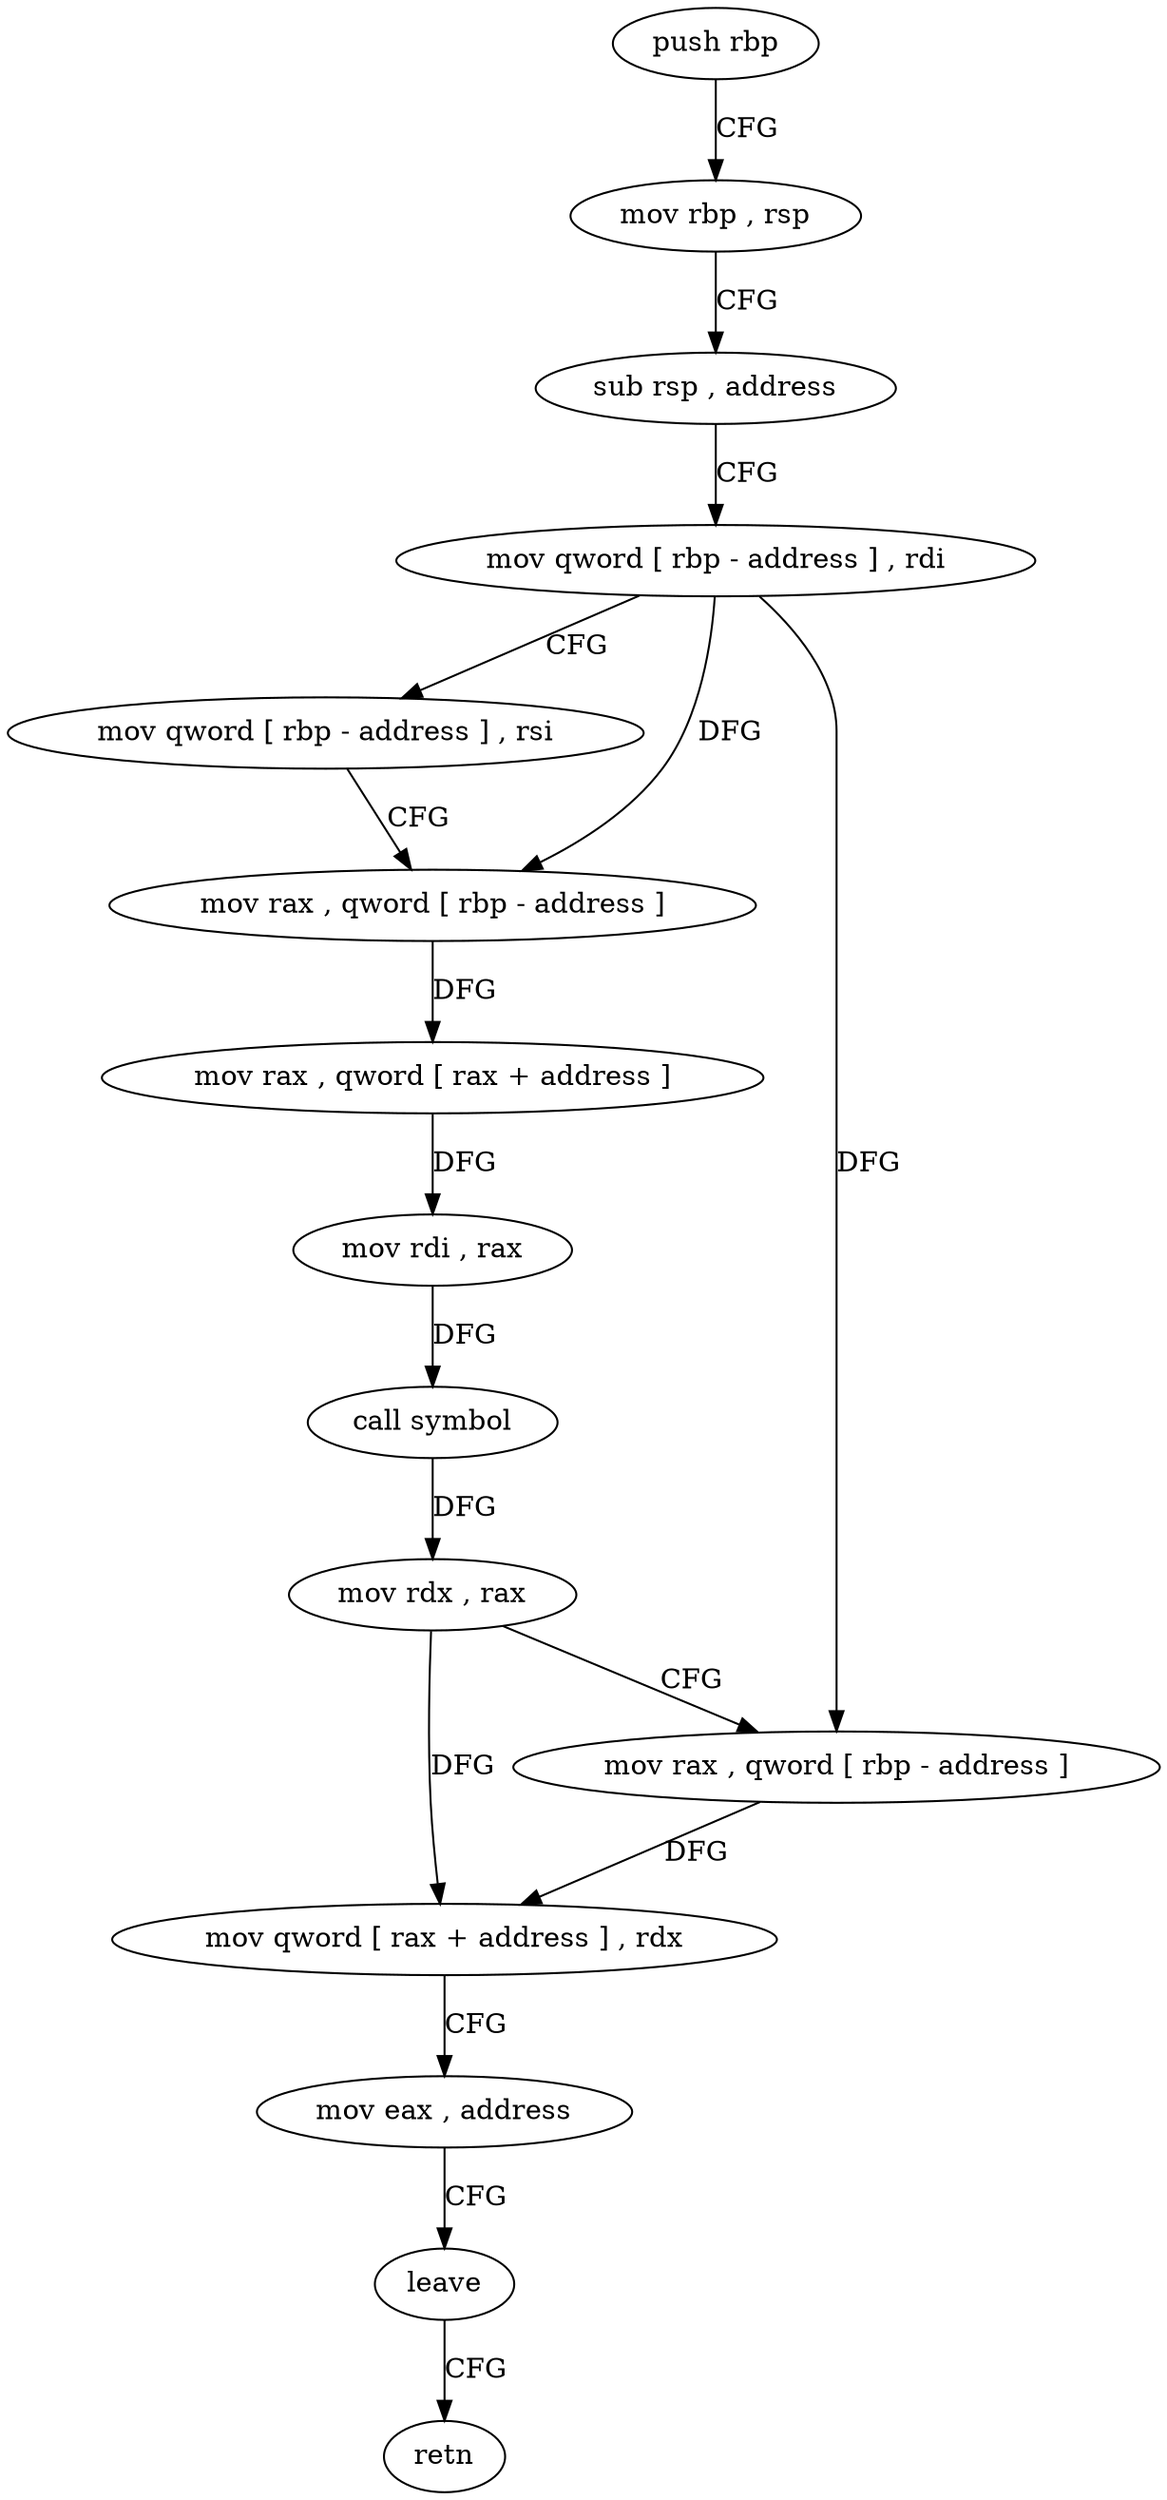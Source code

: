 digraph "func" {
"4207349" [label = "push rbp" ]
"4207350" [label = "mov rbp , rsp" ]
"4207353" [label = "sub rsp , address" ]
"4207357" [label = "mov qword [ rbp - address ] , rdi" ]
"4207361" [label = "mov qword [ rbp - address ] , rsi" ]
"4207365" [label = "mov rax , qword [ rbp - address ]" ]
"4207369" [label = "mov rax , qword [ rax + address ]" ]
"4207373" [label = "mov rdi , rax" ]
"4207376" [label = "call symbol" ]
"4207381" [label = "mov rdx , rax" ]
"4207384" [label = "mov rax , qword [ rbp - address ]" ]
"4207388" [label = "mov qword [ rax + address ] , rdx" ]
"4207392" [label = "mov eax , address" ]
"4207397" [label = "leave" ]
"4207398" [label = "retn" ]
"4207349" -> "4207350" [ label = "CFG" ]
"4207350" -> "4207353" [ label = "CFG" ]
"4207353" -> "4207357" [ label = "CFG" ]
"4207357" -> "4207361" [ label = "CFG" ]
"4207357" -> "4207365" [ label = "DFG" ]
"4207357" -> "4207384" [ label = "DFG" ]
"4207361" -> "4207365" [ label = "CFG" ]
"4207365" -> "4207369" [ label = "DFG" ]
"4207369" -> "4207373" [ label = "DFG" ]
"4207373" -> "4207376" [ label = "DFG" ]
"4207376" -> "4207381" [ label = "DFG" ]
"4207381" -> "4207384" [ label = "CFG" ]
"4207381" -> "4207388" [ label = "DFG" ]
"4207384" -> "4207388" [ label = "DFG" ]
"4207388" -> "4207392" [ label = "CFG" ]
"4207392" -> "4207397" [ label = "CFG" ]
"4207397" -> "4207398" [ label = "CFG" ]
}
